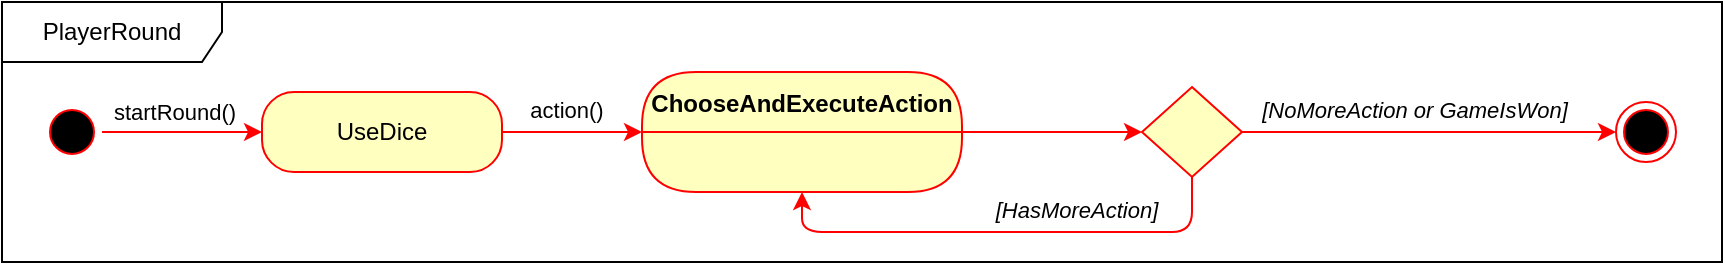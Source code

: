 <mxfile version="24.0.4" type="device">
  <diagram name="1 oldal" id="K7b1IJEUViFOQoUs9O1b">
    <mxGraphModel dx="2261" dy="854" grid="1" gridSize="10" guides="1" tooltips="1" connect="1" arrows="1" fold="1" page="1" pageScale="1" pageWidth="827" pageHeight="1169" math="0" shadow="0">
      <root>
        <mxCell id="0" />
        <mxCell id="1" parent="0" />
        <mxCell id="sJh4d1tqF9a-PDi6P2Vy-22" style="edgeStyle=orthogonalEdgeStyle;rounded=0;orthogonalLoop=1;jettySize=auto;html=1;entryX=0;entryY=0.5;entryDx=0;entryDy=0;strokeColor=#ff0000;" parent="1" source="sJh4d1tqF9a-PDi6P2Vy-3" target="sJh4d1tqF9a-PDi6P2Vy-20" edge="1">
          <mxGeometry relative="1" as="geometry" />
        </mxCell>
        <mxCell id="sJh4d1tqF9a-PDi6P2Vy-30" value="startRound()" style="edgeLabel;html=1;align=center;verticalAlign=middle;resizable=0;points=[];" parent="sJh4d1tqF9a-PDi6P2Vy-22" vertex="1" connectable="0">
          <mxGeometry x="0.35" y="-1" relative="1" as="geometry">
            <mxPoint x="-18" y="-11" as="offset" />
          </mxGeometry>
        </mxCell>
        <mxCell id="sJh4d1tqF9a-PDi6P2Vy-3" value="" style="ellipse;html=1;shape=startState;fillColor=#000000;strokeColor=#ff0000;" parent="1" vertex="1">
          <mxGeometry x="10" y="380" width="30" height="30" as="geometry" />
        </mxCell>
        <mxCell id="sJh4d1tqF9a-PDi6P2Vy-6" value="" style="ellipse;html=1;shape=endState;fillColor=#000000;strokeColor=#ff0000;" parent="1" vertex="1">
          <mxGeometry x="797" y="380" width="30" height="30" as="geometry" />
        </mxCell>
        <mxCell id="sJh4d1tqF9a-PDi6P2Vy-25" style="edgeStyle=orthogonalEdgeStyle;rounded=0;orthogonalLoop=1;jettySize=auto;html=1;exitX=1;exitY=0.5;exitDx=0;exitDy=0;entryX=0;entryY=0.5;entryDx=0;entryDy=0;strokeColor=#ff0000;" parent="1" source="sJh4d1tqF9a-PDi6P2Vy-10" target="sJh4d1tqF9a-PDi6P2Vy-6" edge="1">
          <mxGeometry relative="1" as="geometry" />
        </mxCell>
        <mxCell id="sJh4d1tqF9a-PDi6P2Vy-32" value="&lt;i&gt;[NoMoreAction or GameIsWon]&lt;/i&gt;" style="edgeLabel;html=1;align=center;verticalAlign=middle;resizable=0;points=[];" parent="sJh4d1tqF9a-PDi6P2Vy-25" vertex="1" connectable="0">
          <mxGeometry x="-0.209" y="2" relative="1" as="geometry">
            <mxPoint x="12" y="-9" as="offset" />
          </mxGeometry>
        </mxCell>
        <mxCell id="sJh4d1tqF9a-PDi6P2Vy-26" style="edgeStyle=orthogonalEdgeStyle;rounded=1;orthogonalLoop=1;jettySize=auto;html=1;exitX=0.5;exitY=1;exitDx=0;exitDy=0;entryX=0.5;entryY=1;entryDx=0;entryDy=0;strokeColor=#ff0000;curved=0;" parent="1" source="sJh4d1tqF9a-PDi6P2Vy-10" target="sJh4d1tqF9a-PDi6P2Vy-16" edge="1">
          <mxGeometry relative="1" as="geometry" />
        </mxCell>
        <mxCell id="sJh4d1tqF9a-PDi6P2Vy-33" value="[HasMoreAction]" style="edgeLabel;html=1;align=center;verticalAlign=middle;resizable=0;points=[];fontStyle=2" parent="sJh4d1tqF9a-PDi6P2Vy-26" vertex="1" connectable="0">
          <mxGeometry x="-0.159" y="-2" relative="1" as="geometry">
            <mxPoint x="16" y="-9" as="offset" />
          </mxGeometry>
        </mxCell>
        <mxCell id="sJh4d1tqF9a-PDi6P2Vy-10" value="" style="rhombus;whiteSpace=wrap;html=1;fontColor=#000000;fillColor=#ffffc0;strokeColor=#ff0000;" parent="1" vertex="1">
          <mxGeometry x="560" y="372.5" width="50" height="45" as="geometry" />
        </mxCell>
        <mxCell id="sJh4d1tqF9a-PDi6P2Vy-24" style="edgeStyle=orthogonalEdgeStyle;rounded=0;orthogonalLoop=1;jettySize=auto;html=1;strokeColor=#ff0000;" parent="1" source="sJh4d1tqF9a-PDi6P2Vy-16" target="sJh4d1tqF9a-PDi6P2Vy-10" edge="1">
          <mxGeometry relative="1" as="geometry" />
        </mxCell>
        <mxCell id="sJh4d1tqF9a-PDi6P2Vy-16" value="ChooseAndExecuteAction" style="swimlane;fontStyle=1;align=center;verticalAlign=middle;childLayout=stackLayout;horizontal=1;startSize=30;horizontalStack=0;resizeParent=0;resizeLast=1;container=0;fontColor=#000000;collapsible=0;rounded=1;arcSize=30;strokeColor=#ff0000;fillColor=#ffffc0;swimlaneFillColor=#ffffc0;dropTarget=0;" parent="1" vertex="1">
          <mxGeometry x="310" y="365" width="160" height="60" as="geometry" />
        </mxCell>
        <mxCell id="sJh4d1tqF9a-PDi6P2Vy-23" style="edgeStyle=orthogonalEdgeStyle;rounded=0;orthogonalLoop=1;jettySize=auto;html=1;entryX=0;entryY=0.5;entryDx=0;entryDy=0;strokeColor=#ff0000;" parent="1" source="sJh4d1tqF9a-PDi6P2Vy-20" target="sJh4d1tqF9a-PDi6P2Vy-16" edge="1">
          <mxGeometry relative="1" as="geometry" />
        </mxCell>
        <mxCell id="sJh4d1tqF9a-PDi6P2Vy-29" value="action()" style="edgeLabel;html=1;align=center;verticalAlign=middle;resizable=0;points=[];" parent="sJh4d1tqF9a-PDi6P2Vy-23" vertex="1" connectable="0">
          <mxGeometry x="-0.257" y="-1" relative="1" as="geometry">
            <mxPoint x="6" y="-12" as="offset" />
          </mxGeometry>
        </mxCell>
        <mxCell id="sJh4d1tqF9a-PDi6P2Vy-20" value="UseDice" style="rounded=1;whiteSpace=wrap;html=1;arcSize=40;fontColor=#000000;fillColor=#ffffc0;strokeColor=#ff0000;" parent="1" vertex="1">
          <mxGeometry x="120" y="375" width="120" height="40" as="geometry" />
        </mxCell>
        <mxCell id="sJh4d1tqF9a-PDi6P2Vy-34" value="PlayerRound" style="shape=umlFrame;whiteSpace=wrap;html=1;pointerEvents=0;width=110;height=30;" parent="1" vertex="1">
          <mxGeometry x="-10" y="330" width="860" height="130" as="geometry" />
        </mxCell>
      </root>
    </mxGraphModel>
  </diagram>
</mxfile>
